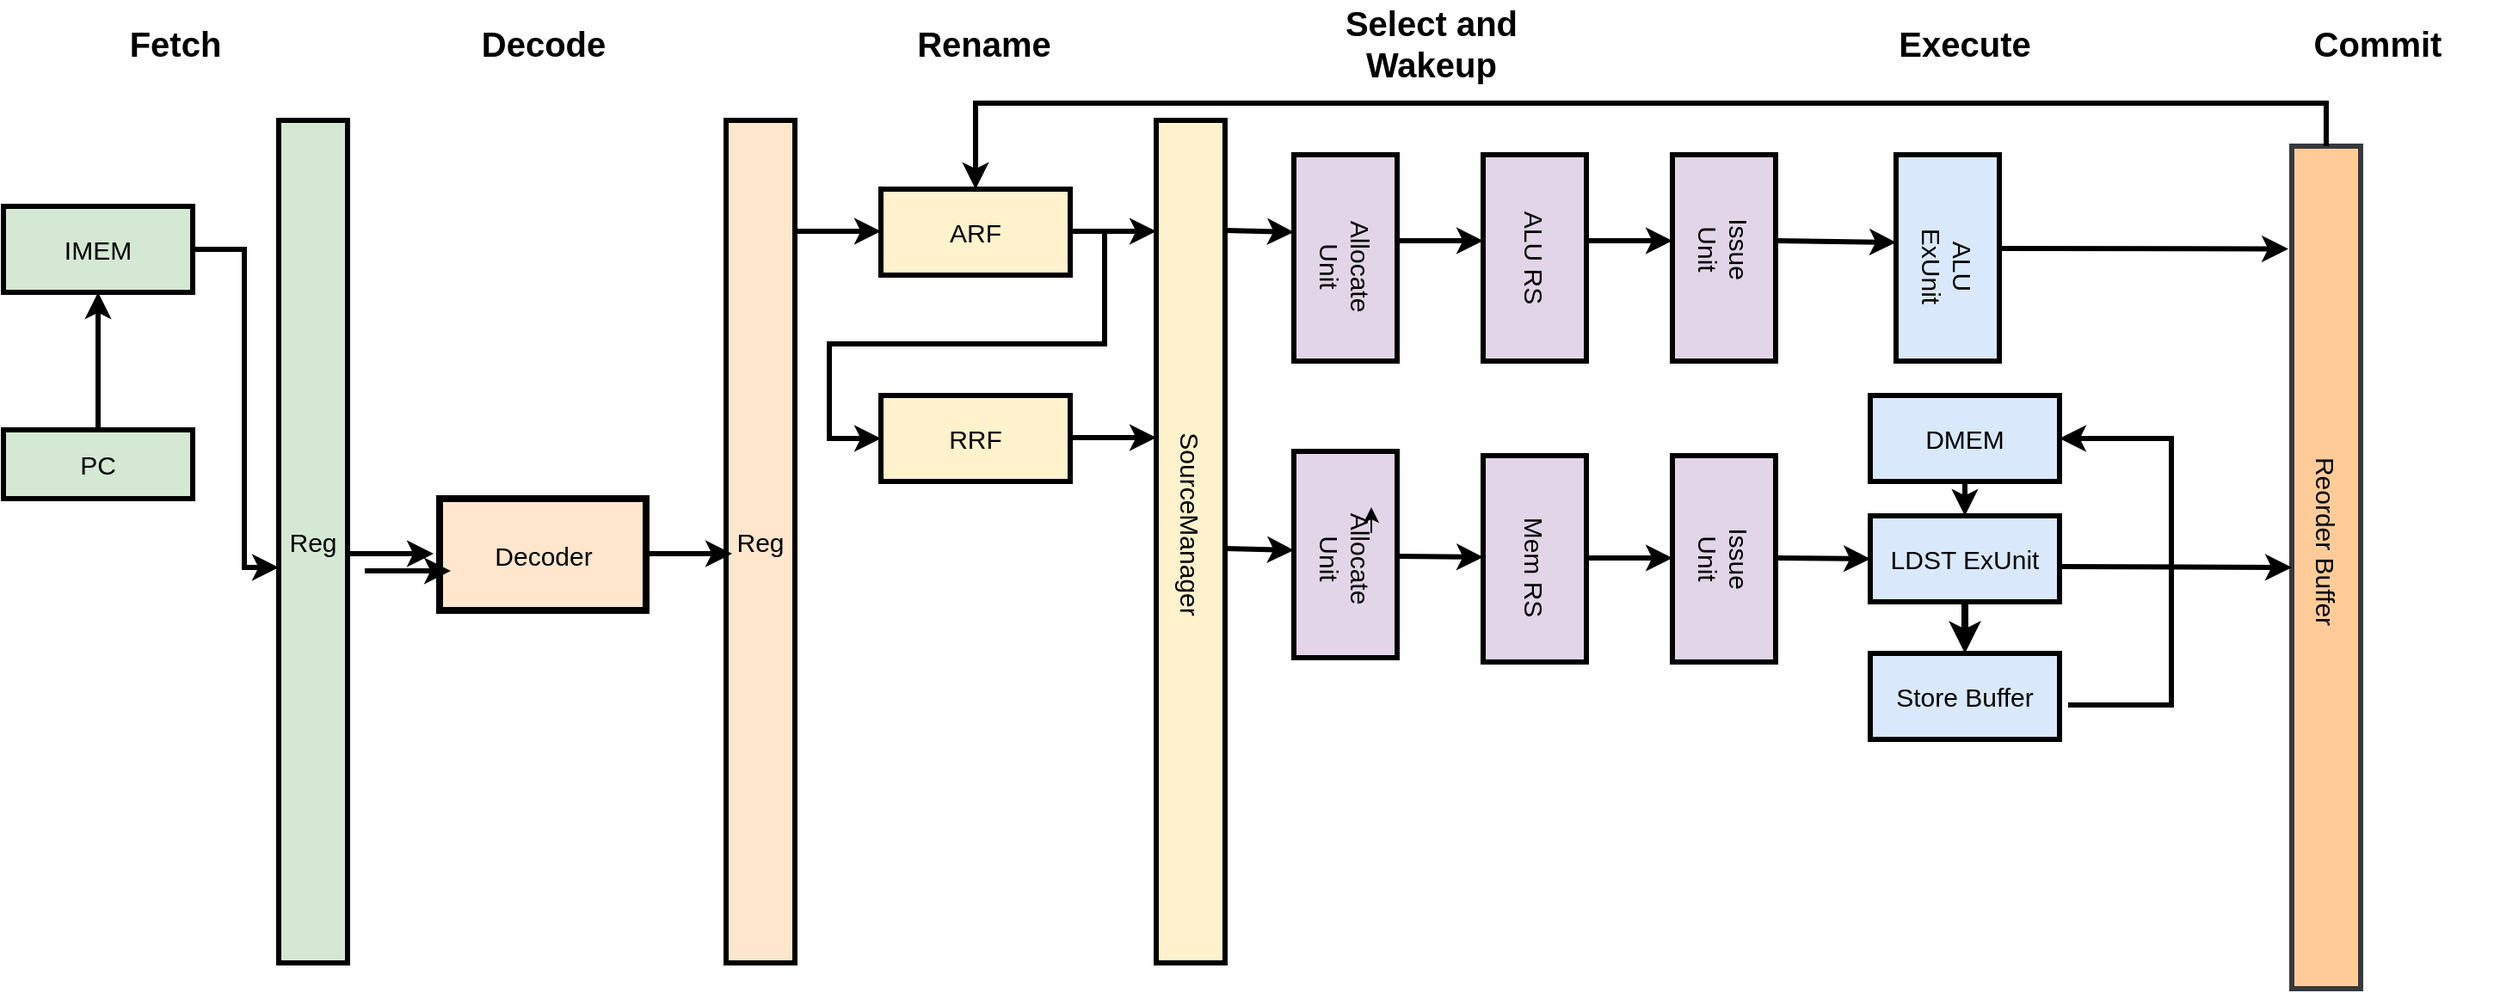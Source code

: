 <mxfile version="23.1.5" type="device">
  <diagram name="第 1 页" id="7WxxI-3yv8MiAGJ4hWDf">
    <mxGraphModel dx="1242" dy="907" grid="1" gridSize="10" guides="1" tooltips="1" connect="1" arrows="1" fold="1" page="1" pageScale="1" pageWidth="827" pageHeight="1169" math="0" shadow="0">
      <root>
        <mxCell id="0" />
        <mxCell id="1" parent="0" />
        <mxCell id="SoVPN5979x1wGRdldneU-1" value="&lt;font style=&quot;font-size: 15px;&quot;&gt;IMEM&lt;/font&gt;" style="rounded=0;whiteSpace=wrap;html=1;fillColor=#d5e8d4;strokeColor=#000000;strokeWidth=3;" vertex="1" parent="1">
          <mxGeometry x="100" y="230" width="110" height="50" as="geometry" />
        </mxCell>
        <mxCell id="SoVPN5979x1wGRdldneU-2" value="&lt;font style=&quot;font-size: 15px;&quot;&gt;PC&lt;/font&gt;" style="rounded=0;whiteSpace=wrap;html=1;strokeWidth=3;fillColor=#d5e8d4;strokeColor=#000000;" vertex="1" parent="1">
          <mxGeometry x="100" y="360" width="110" height="40" as="geometry" />
        </mxCell>
        <mxCell id="SoVPN5979x1wGRdldneU-3" value="" style="endArrow=classic;html=1;rounded=0;entryX=0.5;entryY=1;entryDx=0;entryDy=0;exitX=0.5;exitY=0;exitDx=0;exitDy=0;strokeWidth=3;" edge="1" parent="1" source="SoVPN5979x1wGRdldneU-2" target="SoVPN5979x1wGRdldneU-1">
          <mxGeometry width="50" height="50" relative="1" as="geometry">
            <mxPoint x="150" y="360" as="sourcePoint" />
            <mxPoint x="200" y="310" as="targetPoint" />
          </mxGeometry>
        </mxCell>
        <mxCell id="SoVPN5979x1wGRdldneU-4" value="&lt;font style=&quot;font-size: 15px;&quot;&gt;Reg&lt;/font&gt;" style="rounded=0;whiteSpace=wrap;html=1;fillColor=#d5e8d4;strokeColor=#000000;strokeWidth=3;" vertex="1" parent="1">
          <mxGeometry x="260" y="180" width="40" height="490" as="geometry" />
        </mxCell>
        <mxCell id="SoVPN5979x1wGRdldneU-5" value="" style="endArrow=classic;html=1;rounded=0;exitX=1;exitY=0.5;exitDx=0;exitDy=0;strokeWidth=3;" edge="1" parent="1" source="SoVPN5979x1wGRdldneU-1">
          <mxGeometry width="50" height="50" relative="1" as="geometry">
            <mxPoint x="230" y="270" as="sourcePoint" />
            <mxPoint x="260" y="440" as="targetPoint" />
            <Array as="points">
              <mxPoint x="240" y="255" />
              <mxPoint x="240" y="440" />
            </Array>
          </mxGeometry>
        </mxCell>
        <mxCell id="SoVPN5979x1wGRdldneU-6" value="&lt;font size=&quot;1&quot; style=&quot;&quot;&gt;&lt;b style=&quot;font-size: 20px;&quot;&gt;Fetch&lt;/b&gt;&lt;/font&gt;" style="text;html=1;align=center;verticalAlign=middle;whiteSpace=wrap;rounded=0;" vertex="1" parent="1">
          <mxGeometry x="150" y="110" width="100" height="50" as="geometry" />
        </mxCell>
        <mxCell id="SoVPN5979x1wGRdldneU-7" value="&lt;font style=&quot;font-size: 15px;&quot;&gt;Decoder&lt;/font&gt;" style="rounded=0;whiteSpace=wrap;html=1;fillColor=#ffe6cc;strokeColor=#000000;strokeWidth=4;" vertex="1" parent="1">
          <mxGeometry x="353.5" y="400" width="120" height="65" as="geometry" />
        </mxCell>
        <mxCell id="SoVPN5979x1wGRdldneU-8" value="" style="endArrow=classic;html=1;rounded=0;strokeWidth=3;" edge="1" parent="1">
          <mxGeometry width="50" height="50" relative="1" as="geometry">
            <mxPoint x="300" y="432" as="sourcePoint" />
            <mxPoint x="350" y="432" as="targetPoint" />
          </mxGeometry>
        </mxCell>
        <mxCell id="SoVPN5979x1wGRdldneU-9" value="&lt;font style=&quot;font-size: 15px;&quot;&gt;Reg&lt;/font&gt;" style="rounded=0;whiteSpace=wrap;html=1;fillColor=#ffe6cc;strokeColor=#000000;strokeWidth=3;" vertex="1" parent="1">
          <mxGeometry x="520" y="180" width="40" height="490" as="geometry" />
        </mxCell>
        <mxCell id="SoVPN5979x1wGRdldneU-10" value="&lt;span style=&quot;font-size: 20px;&quot;&gt;&lt;b&gt;Decode&lt;/b&gt;&lt;/span&gt;" style="text;html=1;align=center;verticalAlign=middle;whiteSpace=wrap;rounded=0;" vertex="1" parent="1">
          <mxGeometry x="364" y="110" width="100" height="50" as="geometry" />
        </mxCell>
        <mxCell id="SoVPN5979x1wGRdldneU-13" value="" style="endArrow=classic;html=1;rounded=0;strokeWidth=3;" edge="1" parent="1">
          <mxGeometry width="50" height="50" relative="1" as="geometry">
            <mxPoint x="473.5" y="432" as="sourcePoint" />
            <mxPoint x="523.5" y="432" as="targetPoint" />
          </mxGeometry>
        </mxCell>
        <mxCell id="SoVPN5979x1wGRdldneU-14" value="&lt;span style=&quot;font-size: 15px;&quot;&gt;ARF&lt;/span&gt;" style="rounded=0;whiteSpace=wrap;html=1;fillColor=#fff2cc;strokeColor=#000000;strokeWidth=3;" vertex="1" parent="1">
          <mxGeometry x="610" y="220" width="110" height="50" as="geometry" />
        </mxCell>
        <mxCell id="SoVPN5979x1wGRdldneU-16" value="&lt;span style=&quot;font-size: 15px;&quot;&gt;RRF&lt;/span&gt;" style="rounded=0;whiteSpace=wrap;html=1;fillColor=#fff2cc;strokeColor=#000000;strokeWidth=3;" vertex="1" parent="1">
          <mxGeometry x="610" y="340" width="110" height="50" as="geometry" />
        </mxCell>
        <mxCell id="SoVPN5979x1wGRdldneU-17" value="" style="endArrow=classic;html=1;rounded=0;strokeWidth=3;" edge="1" parent="1">
          <mxGeometry width="50" height="50" relative="1" as="geometry">
            <mxPoint x="560" y="244.5" as="sourcePoint" />
            <mxPoint x="610" y="244.5" as="targetPoint" />
          </mxGeometry>
        </mxCell>
        <mxCell id="SoVPN5979x1wGRdldneU-18" value="" style="rounded=0;whiteSpace=wrap;html=1;fillColor=#fff2cc;strokeColor=#000000;strokeWidth=3;" vertex="1" parent="1">
          <mxGeometry x="770" y="180" width="40" height="490" as="geometry" />
        </mxCell>
        <mxCell id="SoVPN5979x1wGRdldneU-20" value="&lt;font style=&quot;font-size: 15px;&quot;&gt;SourceManager&lt;/font&gt;" style="text;html=1;align=center;verticalAlign=middle;whiteSpace=wrap;rounded=0;rotation=90;" vertex="1" parent="1">
          <mxGeometry x="760" y="400" width="60" height="30" as="geometry" />
        </mxCell>
        <mxCell id="SoVPN5979x1wGRdldneU-23" value="" style="endArrow=classic;html=1;rounded=0;strokeWidth=3;" edge="1" parent="1">
          <mxGeometry width="50" height="50" relative="1" as="geometry">
            <mxPoint x="720" y="244.5" as="sourcePoint" />
            <mxPoint x="770" y="244.5" as="targetPoint" />
          </mxGeometry>
        </mxCell>
        <mxCell id="SoVPN5979x1wGRdldneU-24" value="" style="endArrow=classic;html=1;rounded=0;entryX=0;entryY=0.5;entryDx=0;entryDy=0;strokeWidth=3;endSize=6;" edge="1" parent="1" target="SoVPN5979x1wGRdldneU-16">
          <mxGeometry width="50" height="50" relative="1" as="geometry">
            <mxPoint x="740" y="245" as="sourcePoint" />
            <mxPoint x="580" y="370" as="targetPoint" />
            <Array as="points">
              <mxPoint x="740" y="310" />
              <mxPoint x="580" y="310" />
              <mxPoint x="580" y="365" />
            </Array>
          </mxGeometry>
        </mxCell>
        <mxCell id="SoVPN5979x1wGRdldneU-25" value="&lt;span style=&quot;font-size: 20px;&quot;&gt;&lt;b&gt;Rename&lt;/b&gt;&lt;/span&gt;" style="text;html=1;align=center;verticalAlign=middle;whiteSpace=wrap;rounded=0;" vertex="1" parent="1">
          <mxGeometry x="620" y="110" width="100" height="50" as="geometry" />
        </mxCell>
        <mxCell id="SoVPN5979x1wGRdldneU-27" value="" style="endArrow=classic;html=1;rounded=0;strokeWidth=3;" edge="1" parent="1">
          <mxGeometry width="50" height="50" relative="1" as="geometry">
            <mxPoint x="720" y="364.5" as="sourcePoint" />
            <mxPoint x="770" y="364.5" as="targetPoint" />
          </mxGeometry>
        </mxCell>
        <mxCell id="SoVPN5979x1wGRdldneU-28" value="" style="rounded=0;whiteSpace=wrap;html=1;fillColor=#e1d5e7;strokeColor=#000000;strokeWidth=3;" vertex="1" parent="1">
          <mxGeometry x="850" y="200" width="60" height="120" as="geometry" />
        </mxCell>
        <mxCell id="SoVPN5979x1wGRdldneU-36" value="&lt;span style=&quot;font-size: 15px;&quot;&gt;Allocate Unit&lt;/span&gt;" style="text;html=1;align=center;verticalAlign=middle;whiteSpace=wrap;rounded=0;rotation=90;" vertex="1" parent="1">
          <mxGeometry x="850" y="250" width="60" height="30" as="geometry" />
        </mxCell>
        <mxCell id="SoVPN5979x1wGRdldneU-37" value="" style="rounded=0;whiteSpace=wrap;html=1;fillColor=#e1d5e7;strokeColor=#000000;strokeWidth=3;" vertex="1" parent="1">
          <mxGeometry x="850" y="372.5" width="60" height="120" as="geometry" />
        </mxCell>
        <mxCell id="SoVPN5979x1wGRdldneU-38" value="&lt;span style=&quot;font-size: 15px;&quot;&gt;Allocate Unit&lt;/span&gt;" style="text;html=1;align=center;verticalAlign=middle;whiteSpace=wrap;rounded=0;rotation=90;" vertex="1" parent="1">
          <mxGeometry x="850" y="420" width="60" height="30" as="geometry" />
        </mxCell>
        <mxCell id="SoVPN5979x1wGRdldneU-40" style="edgeStyle=none;rounded=0;orthogonalLoop=1;jettySize=auto;html=1;exitX=0.25;exitY=0;exitDx=0;exitDy=0;entryX=0;entryY=0;entryDx=0;entryDy=0;strokeColor=default;align=center;verticalAlign=middle;fontFamily=Helvetica;fontSize=11;fontColor=default;labelBackgroundColor=default;endArrow=classic;" edge="1" parent="1" source="SoVPN5979x1wGRdldneU-38" target="SoVPN5979x1wGRdldneU-38">
          <mxGeometry relative="1" as="geometry" />
        </mxCell>
        <mxCell id="SoVPN5979x1wGRdldneU-43" value="" style="rounded=0;whiteSpace=wrap;html=1;fillColor=#e1d5e7;strokeColor=#000000;strokeWidth=3;" vertex="1" parent="1">
          <mxGeometry x="960" y="200" width="60" height="120" as="geometry" />
        </mxCell>
        <mxCell id="SoVPN5979x1wGRdldneU-44" value="&lt;span style=&quot;font-size: 15px;&quot;&gt;ALU RS&lt;/span&gt;" style="text;html=1;align=center;verticalAlign=middle;whiteSpace=wrap;rounded=0;rotation=90;" vertex="1" parent="1">
          <mxGeometry x="960" y="245" width="60" height="30" as="geometry" />
        </mxCell>
        <mxCell id="SoVPN5979x1wGRdldneU-46" value="" style="rounded=0;whiteSpace=wrap;html=1;fillColor=#e1d5e7;strokeColor=#000000;strokeWidth=3;" vertex="1" parent="1">
          <mxGeometry x="960" y="375" width="60" height="120" as="geometry" />
        </mxCell>
        <mxCell id="SoVPN5979x1wGRdldneU-47" value="&lt;span style=&quot;font-size: 15px;&quot;&gt;Mem RS&lt;/span&gt;" style="text;html=1;align=center;verticalAlign=middle;whiteSpace=wrap;rounded=0;rotation=90;" vertex="1" parent="1">
          <mxGeometry x="955" y="425" width="70" height="30" as="geometry" />
        </mxCell>
        <mxCell id="SoVPN5979x1wGRdldneU-55" value="" style="endArrow=classic;html=1;rounded=0;strokeWidth=3;" edge="1" parent="1">
          <mxGeometry width="50" height="50" relative="1" as="geometry">
            <mxPoint x="310" y="442" as="sourcePoint" />
            <mxPoint x="360" y="442" as="targetPoint" />
          </mxGeometry>
        </mxCell>
        <mxCell id="SoVPN5979x1wGRdldneU-56" value="" style="endArrow=classic;html=1;rounded=0;strokeWidth=3;entryX=0;entryY=0.375;entryDx=0;entryDy=0;entryPerimeter=0;" edge="1" parent="1" target="SoVPN5979x1wGRdldneU-28">
          <mxGeometry width="50" height="50" relative="1" as="geometry">
            <mxPoint x="810" y="244" as="sourcePoint" />
            <mxPoint x="860" y="244" as="targetPoint" />
          </mxGeometry>
        </mxCell>
        <mxCell id="SoVPN5979x1wGRdldneU-58" value="" style="endArrow=classic;html=1;rounded=0;strokeWidth=3;entryX=0;entryY=0.375;entryDx=0;entryDy=0;entryPerimeter=0;" edge="1" parent="1">
          <mxGeometry width="50" height="50" relative="1" as="geometry">
            <mxPoint x="810" y="429" as="sourcePoint" />
            <mxPoint x="850" y="430" as="targetPoint" />
          </mxGeometry>
        </mxCell>
        <mxCell id="SoVPN5979x1wGRdldneU-59" value="" style="endArrow=classic;html=1;rounded=0;strokeWidth=3;" edge="1" parent="1">
          <mxGeometry width="50" height="50" relative="1" as="geometry">
            <mxPoint x="910" y="250" as="sourcePoint" />
            <mxPoint x="960" y="250" as="targetPoint" />
          </mxGeometry>
        </mxCell>
        <mxCell id="SoVPN5979x1wGRdldneU-60" value="" style="endArrow=classic;html=1;rounded=0;strokeWidth=3;" edge="1" parent="1">
          <mxGeometry width="50" height="50" relative="1" as="geometry">
            <mxPoint x="910" y="433.5" as="sourcePoint" />
            <mxPoint x="960" y="434" as="targetPoint" />
          </mxGeometry>
        </mxCell>
        <mxCell id="SoVPN5979x1wGRdldneU-62" value="&lt;span style=&quot;font-size: 20px;&quot;&gt;&lt;b&gt;Select and Wakeup&lt;/b&gt;&lt;/span&gt;" style="text;html=1;align=center;verticalAlign=middle;whiteSpace=wrap;rounded=0;" vertex="1" parent="1">
          <mxGeometry x="860" y="110" width="140" height="50" as="geometry" />
        </mxCell>
        <mxCell id="SoVPN5979x1wGRdldneU-63" value="" style="rounded=0;whiteSpace=wrap;html=1;fillColor=#e1d5e7;strokeColor=#000000;strokeWidth=3;" vertex="1" parent="1">
          <mxGeometry x="1070" y="200" width="60" height="120" as="geometry" />
        </mxCell>
        <mxCell id="SoVPN5979x1wGRdldneU-64" value="" style="rounded=0;whiteSpace=wrap;html=1;fillColor=#e1d5e7;strokeColor=#000000;strokeWidth=3;" vertex="1" parent="1">
          <mxGeometry x="1070" y="375" width="60" height="120" as="geometry" />
        </mxCell>
        <mxCell id="SoVPN5979x1wGRdldneU-65" value="&lt;span style=&quot;font-size: 15px;&quot;&gt;Issue Unit&lt;/span&gt;" style="text;html=1;align=center;verticalAlign=middle;whiteSpace=wrap;rounded=0;rotation=90;" vertex="1" parent="1">
          <mxGeometry x="1070" y="240" width="60" height="30" as="geometry" />
        </mxCell>
        <mxCell id="SoVPN5979x1wGRdldneU-66" value="&lt;span style=&quot;font-size: 15px;&quot;&gt;Issue Unit&lt;/span&gt;" style="text;html=1;align=center;verticalAlign=middle;whiteSpace=wrap;rounded=0;rotation=90;" vertex="1" parent="1">
          <mxGeometry x="1070" y="420" width="60" height="30" as="geometry" />
        </mxCell>
        <mxCell id="SoVPN5979x1wGRdldneU-67" value="" style="endArrow=classic;html=1;rounded=0;strokeWidth=3;" edge="1" parent="1">
          <mxGeometry width="50" height="50" relative="1" as="geometry">
            <mxPoint x="1020" y="250" as="sourcePoint" />
            <mxPoint x="1070" y="250" as="targetPoint" />
          </mxGeometry>
        </mxCell>
        <mxCell id="SoVPN5979x1wGRdldneU-68" value="" style="endArrow=classic;html=1;rounded=0;strokeWidth=3;" edge="1" parent="1">
          <mxGeometry width="50" height="50" relative="1" as="geometry">
            <mxPoint x="1020" y="434.5" as="sourcePoint" />
            <mxPoint x="1070" y="434.5" as="targetPoint" />
          </mxGeometry>
        </mxCell>
        <mxCell id="SoVPN5979x1wGRdldneU-69" value="" style="rounded=0;whiteSpace=wrap;html=1;fillColor=#dae8fc;strokeColor=#000000;strokeWidth=3;" vertex="1" parent="1">
          <mxGeometry x="1200" y="200" width="60" height="120" as="geometry" />
        </mxCell>
        <mxCell id="SoVPN5979x1wGRdldneU-70" value="&lt;span style=&quot;font-size: 15px;&quot;&gt;ALU ExUnit&lt;/span&gt;" style="text;html=1;align=center;verticalAlign=middle;whiteSpace=wrap;rounded=0;rotation=90;" vertex="1" parent="1">
          <mxGeometry x="1200" y="250" width="60" height="30" as="geometry" />
        </mxCell>
        <mxCell id="SoVPN5979x1wGRdldneU-75" value="&lt;span style=&quot;font-size: 15px;&quot;&gt;Store Buffer&lt;/span&gt;" style="rounded=0;whiteSpace=wrap;html=1;fillColor=#dae8fc;strokeColor=#000000;strokeWidth=3;" vertex="1" parent="1">
          <mxGeometry x="1185" y="490" width="110" height="50" as="geometry" />
        </mxCell>
        <mxCell id="SoVPN5979x1wGRdldneU-76" value="&lt;span style=&quot;font-size: 15px;&quot;&gt;LDST ExUnit&lt;/span&gt;" style="rounded=0;whiteSpace=wrap;html=1;fillColor=#dae8fc;strokeColor=#000000;strokeWidth=3;" vertex="1" parent="1">
          <mxGeometry x="1185" y="410" width="110" height="50" as="geometry" />
        </mxCell>
        <mxCell id="SoVPN5979x1wGRdldneU-77" value="&lt;span style=&quot;font-size: 15px;&quot;&gt;DMEM&lt;/span&gt;" style="rounded=0;whiteSpace=wrap;html=1;fillColor=#dae8fc;strokeColor=#000000;strokeWidth=3;" vertex="1" parent="1">
          <mxGeometry x="1185" y="340" width="110" height="50" as="geometry" />
        </mxCell>
        <mxCell id="SoVPN5979x1wGRdldneU-79" value="" style="endArrow=classic;html=1;rounded=0;strokeWidth=3;entryX=0;entryY=0.425;entryDx=0;entryDy=0;entryPerimeter=0;" edge="1" parent="1" target="SoVPN5979x1wGRdldneU-69">
          <mxGeometry width="50" height="50" relative="1" as="geometry">
            <mxPoint x="1130" y="250" as="sourcePoint" />
            <mxPoint x="1180" y="250" as="targetPoint" />
          </mxGeometry>
        </mxCell>
        <mxCell id="SoVPN5979x1wGRdldneU-80" value="" style="endArrow=classic;html=1;rounded=0;strokeWidth=3;entryX=0;entryY=0.5;entryDx=0;entryDy=0;" edge="1" parent="1" target="SoVPN5979x1wGRdldneU-76">
          <mxGeometry width="50" height="50" relative="1" as="geometry">
            <mxPoint x="1130" y="434.5" as="sourcePoint" />
            <mxPoint x="1200" y="435.5" as="targetPoint" />
          </mxGeometry>
        </mxCell>
        <mxCell id="SoVPN5979x1wGRdldneU-81" value="" style="endArrow=classic;html=1;rounded=0;strokeColor=default;align=center;verticalAlign=middle;fontFamily=Helvetica;fontSize=11;fontColor=default;labelBackgroundColor=default;entryX=0.5;entryY=0;entryDx=0;entryDy=0;strokeWidth=3;" edge="1" parent="1" target="SoVPN5979x1wGRdldneU-76">
          <mxGeometry width="50" height="50" relative="1" as="geometry">
            <mxPoint x="1240" y="390" as="sourcePoint" />
            <mxPoint x="1290" y="340" as="targetPoint" />
          </mxGeometry>
        </mxCell>
        <mxCell id="SoVPN5979x1wGRdldneU-83" value="" style="endArrow=classic;html=1;rounded=0;strokeColor=default;align=center;verticalAlign=middle;fontFamily=Helvetica;fontSize=11;fontColor=default;labelBackgroundColor=default;exitX=0.5;exitY=1;exitDx=0;exitDy=0;entryX=0.5;entryY=0;entryDx=0;entryDy=0;strokeWidth=4;" edge="1" parent="1" source="SoVPN5979x1wGRdldneU-76" target="SoVPN5979x1wGRdldneU-75">
          <mxGeometry width="50" height="50" relative="1" as="geometry">
            <mxPoint x="1240" y="500" as="sourcePoint" />
            <mxPoint x="1290" y="450" as="targetPoint" />
          </mxGeometry>
        </mxCell>
        <mxCell id="SoVPN5979x1wGRdldneU-85" value="" style="endArrow=classic;html=1;rounded=0;strokeColor=default;align=center;verticalAlign=middle;fontFamily=Helvetica;fontSize=11;fontColor=default;labelBackgroundColor=default;entryX=1;entryY=0.5;entryDx=0;entryDy=0;strokeWidth=3;" edge="1" parent="1" target="SoVPN5979x1wGRdldneU-77">
          <mxGeometry width="50" height="50" relative="1" as="geometry">
            <mxPoint x="1300" y="520" as="sourcePoint" />
            <mxPoint x="1360" y="360" as="targetPoint" />
            <Array as="points">
              <mxPoint x="1360" y="520" />
              <mxPoint x="1360" y="365" />
            </Array>
          </mxGeometry>
        </mxCell>
        <mxCell id="SoVPN5979x1wGRdldneU-86" value="&lt;span style=&quot;font-size: 20px;&quot;&gt;&lt;b&gt;Execute&lt;/b&gt;&lt;/span&gt;" style="text;html=1;align=center;verticalAlign=middle;whiteSpace=wrap;rounded=0;" vertex="1" parent="1">
          <mxGeometry x="1170" y="110" width="140" height="50" as="geometry" />
        </mxCell>
        <mxCell id="SoVPN5979x1wGRdldneU-87" value="" style="rounded=0;whiteSpace=wrap;html=1;fillColor=#ffcc99;strokeColor=#36393d;strokeWidth=3;" vertex="1" parent="1">
          <mxGeometry x="1430" y="195" width="40" height="490" as="geometry" />
        </mxCell>
        <mxCell id="SoVPN5979x1wGRdldneU-89" value="&lt;span style=&quot;font-size: 15px;&quot;&gt;Reorder Buffer&lt;/span&gt;" style="text;html=1;align=center;verticalAlign=middle;whiteSpace=wrap;rounded=0;rotation=90;" vertex="1" parent="1">
          <mxGeometry x="1385" y="410" width="130" height="30" as="geometry" />
        </mxCell>
        <mxCell id="SoVPN5979x1wGRdldneU-90" value="" style="endArrow=classic;html=1;rounded=0;strokeWidth=3;entryX=-0.05;entryY=0.122;entryDx=0;entryDy=0;entryPerimeter=0;" edge="1" parent="1" target="SoVPN5979x1wGRdldneU-87">
          <mxGeometry width="50" height="50" relative="1" as="geometry">
            <mxPoint x="1260" y="254.5" as="sourcePoint" />
            <mxPoint x="1330" y="255.5" as="targetPoint" />
          </mxGeometry>
        </mxCell>
        <mxCell id="SoVPN5979x1wGRdldneU-91" value="" style="endArrow=classic;html=1;rounded=0;strokeWidth=3;" edge="1" parent="1">
          <mxGeometry width="50" height="50" relative="1" as="geometry">
            <mxPoint x="1295" y="439.5" as="sourcePoint" />
            <mxPoint x="1430" y="440" as="targetPoint" />
          </mxGeometry>
        </mxCell>
        <mxCell id="SoVPN5979x1wGRdldneU-92" value="&lt;span style=&quot;font-size: 20px;&quot;&gt;&lt;b&gt;Commit&lt;/b&gt;&lt;/span&gt;" style="text;html=1;align=center;verticalAlign=middle;whiteSpace=wrap;rounded=0;" vertex="1" parent="1">
          <mxGeometry x="1410" y="110" width="140" height="50" as="geometry" />
        </mxCell>
        <mxCell id="SoVPN5979x1wGRdldneU-93" value="" style="endArrow=classic;html=1;rounded=0;strokeColor=default;align=center;verticalAlign=middle;fontFamily=Helvetica;fontSize=11;fontColor=default;labelBackgroundColor=default;exitX=0.5;exitY=0;exitDx=0;exitDy=0;entryX=0.5;entryY=0;entryDx=0;entryDy=0;strokeWidth=3;" edge="1" parent="1" source="SoVPN5979x1wGRdldneU-87" target="SoVPN5979x1wGRdldneU-14">
          <mxGeometry width="50" height="50" relative="1" as="geometry">
            <mxPoint x="1450" y="190" as="sourcePoint" />
            <mxPoint x="660" y="170" as="targetPoint" />
            <Array as="points">
              <mxPoint x="1450" y="170" />
              <mxPoint x="665" y="170" />
            </Array>
          </mxGeometry>
        </mxCell>
      </root>
    </mxGraphModel>
  </diagram>
</mxfile>
